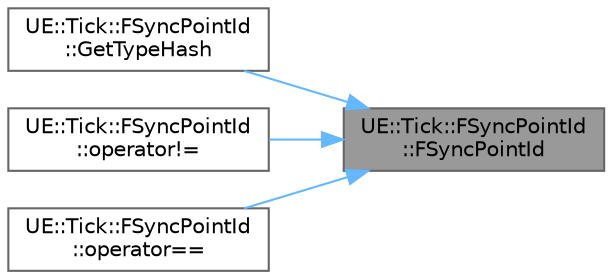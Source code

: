 digraph "UE::Tick::FSyncPointId::FSyncPointId"
{
 // INTERACTIVE_SVG=YES
 // LATEX_PDF_SIZE
  bgcolor="transparent";
  edge [fontname=Helvetica,fontsize=10,labelfontname=Helvetica,labelfontsize=10];
  node [fontname=Helvetica,fontsize=10,shape=box,height=0.2,width=0.4];
  rankdir="RL";
  Node1 [id="Node000001",label="UE::Tick::FSyncPointId\l::FSyncPointId",height=0.2,width=0.4,color="gray40", fillcolor="grey60", style="filled", fontcolor="black",tooltip="Construct an invalid context."];
  Node1 -> Node2 [id="edge1_Node000001_Node000002",dir="back",color="steelblue1",style="solid",tooltip=" "];
  Node2 [id="Node000002",label="UE::Tick::FSyncPointId\l::GetTypeHash",height=0.2,width=0.4,color="grey40", fillcolor="white", style="filled",URL="$d1/d6b/structUE_1_1Tick_1_1FSyncPointId.html#a53712506df3a88a1b29aea1c5b89192c",tooltip=" "];
  Node1 -> Node3 [id="edge2_Node000001_Node000003",dir="back",color="steelblue1",style="solid",tooltip=" "];
  Node3 [id="Node000003",label="UE::Tick::FSyncPointId\l::operator!=",height=0.2,width=0.4,color="grey40", fillcolor="white", style="filled",URL="$d1/d6b/structUE_1_1Tick_1_1FSyncPointId.html#a33155a9be826d4495f726e1b836c60f5",tooltip=" "];
  Node1 -> Node4 [id="edge3_Node000001_Node000004",dir="back",color="steelblue1",style="solid",tooltip=" "];
  Node4 [id="Node000004",label="UE::Tick::FSyncPointId\l::operator==",height=0.2,width=0.4,color="grey40", fillcolor="white", style="filled",URL="$d1/d6b/structUE_1_1Tick_1_1FSyncPointId.html#aad079cb20eaed32dd9145659b7c19b7d",tooltip=" "];
}
